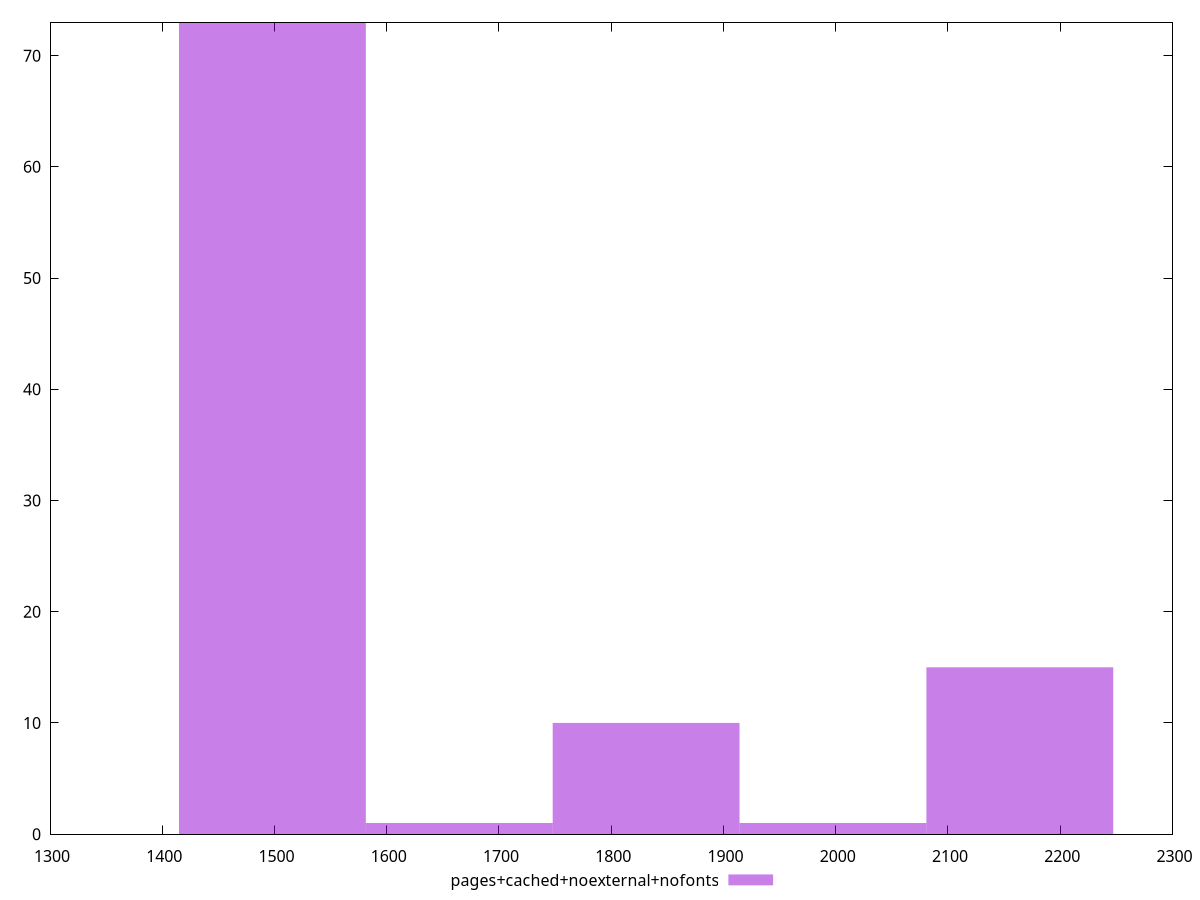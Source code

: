 $_pagesCachedNoexternalNofonts <<EOF
1498.1415754577768 73
2163.982275661233 15
1831.061925559505 10
1997.5221006103689 1
1664.6017505086409 1
EOF
set key outside below
set terminal pngcairo
set output "report_00005_2020-11-02T22-26-11.212Z/first-contentful-paint/pages+cached+noexternal+nofonts//raw_hist.png"
set yrange [0:73]
set boxwidth 166.46017505086408
set style fill transparent solid 0.5 noborder
plot $_pagesCachedNoexternalNofonts title "pages+cached+noexternal+nofonts" with boxes ,